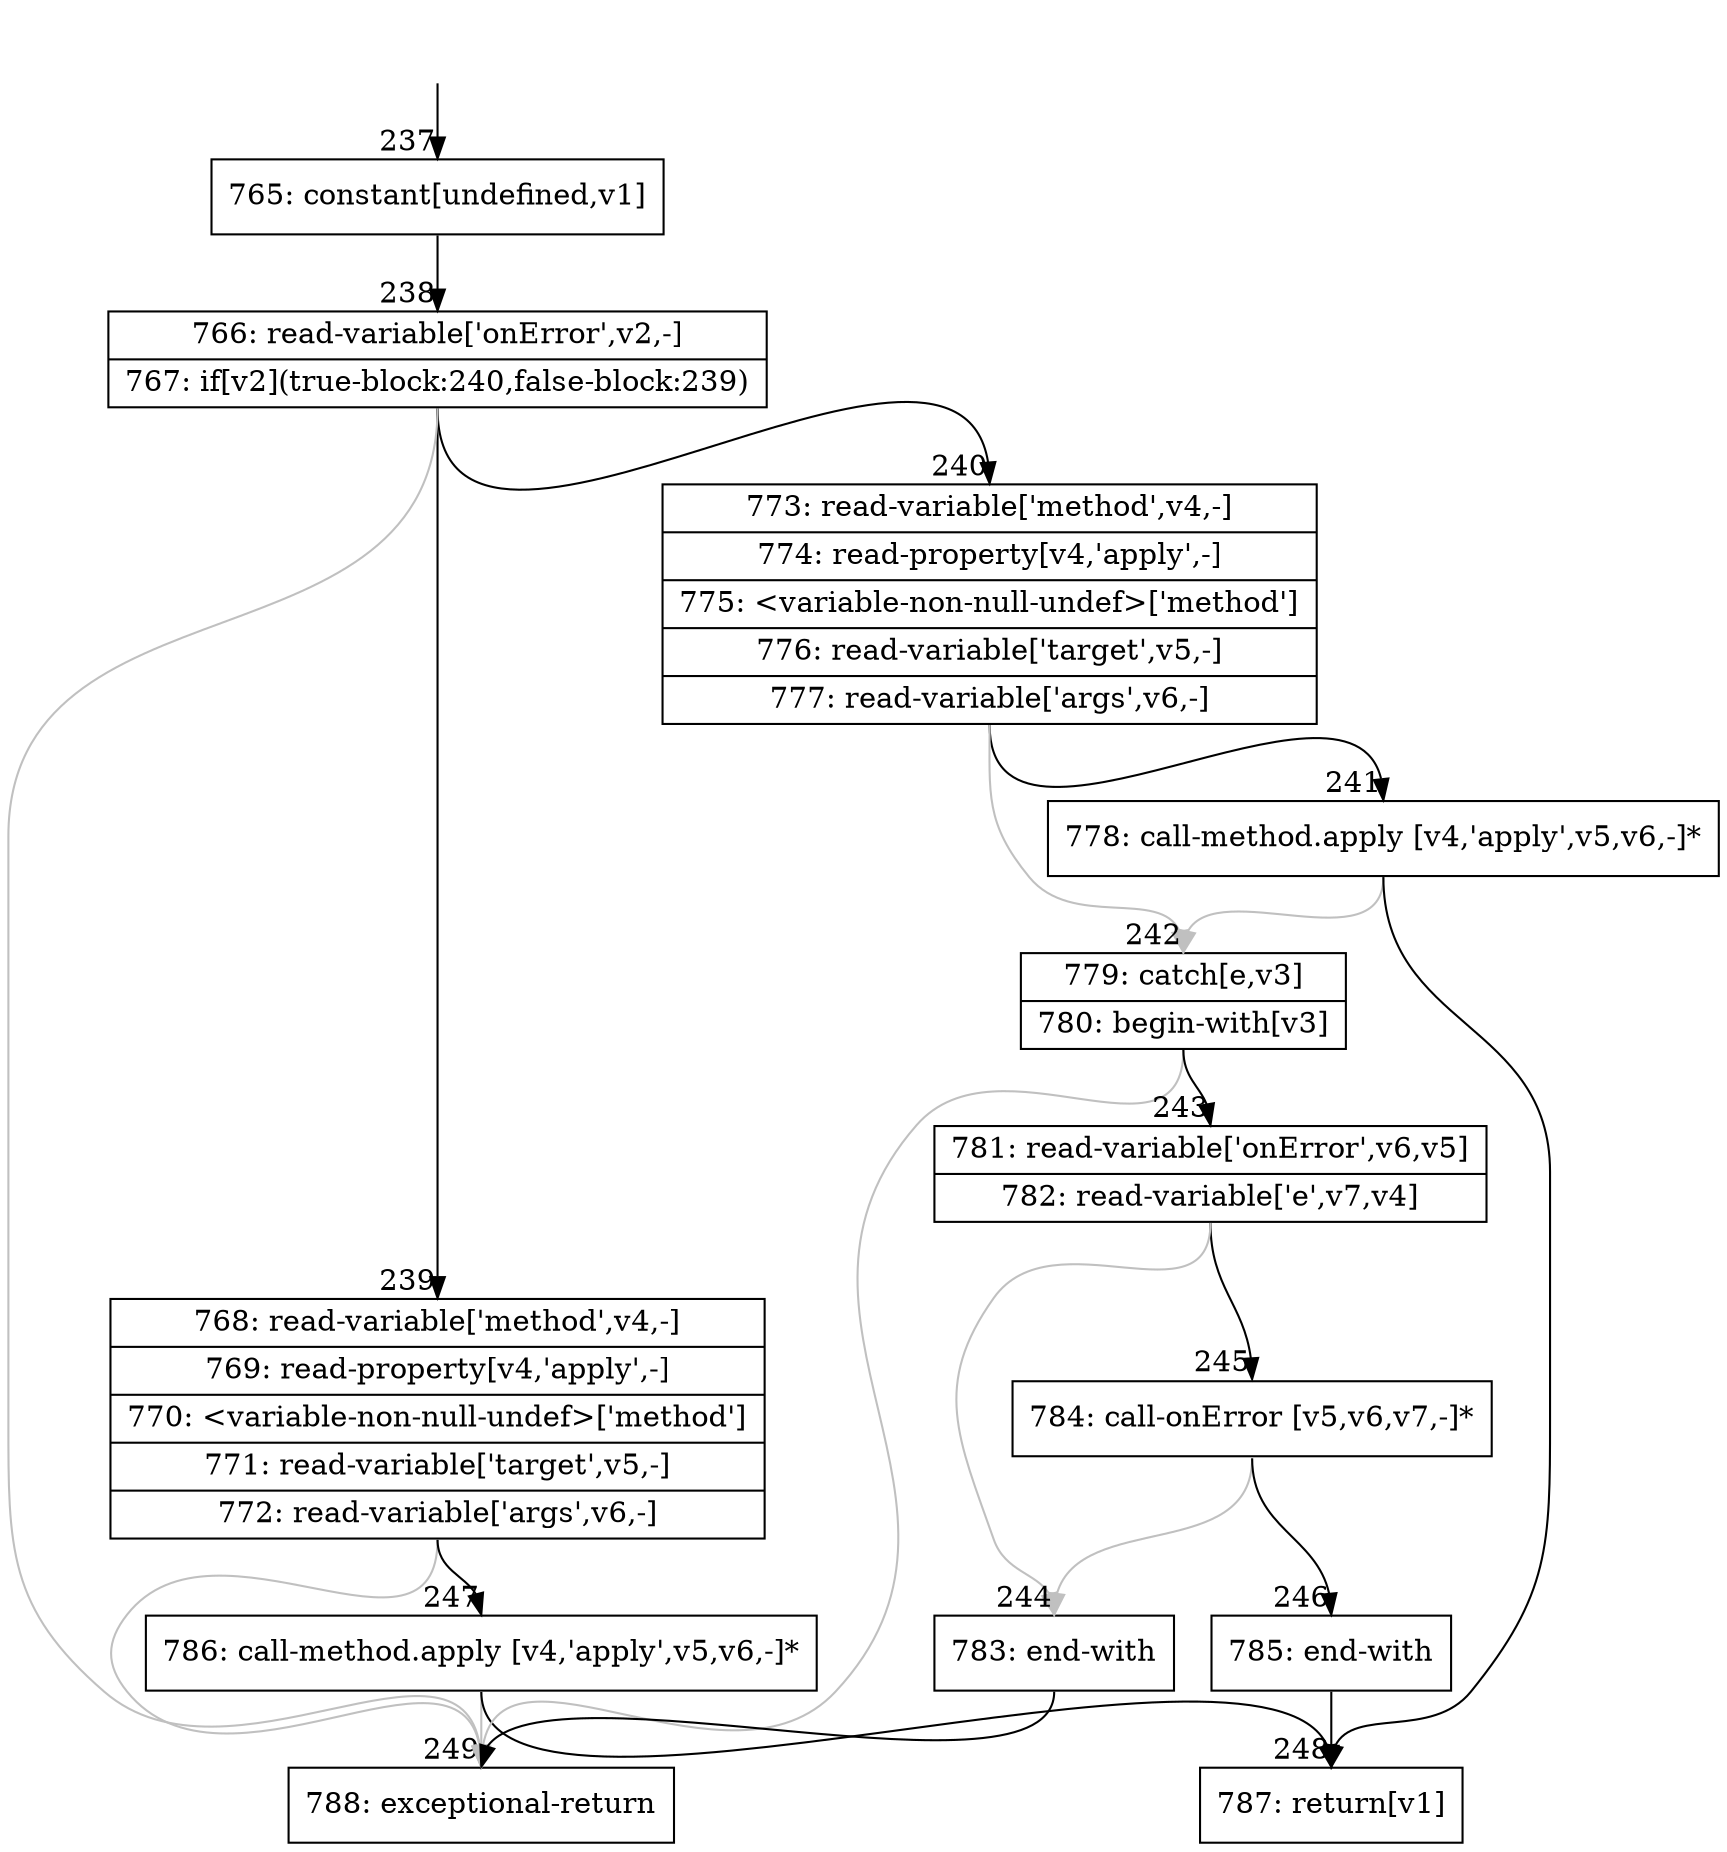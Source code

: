 digraph {
rankdir="TD"
BB_entry16[shape=none,label=""];
BB_entry16 -> BB237 [tailport=s, headport=n, headlabel="    237"]
BB237 [shape=record label="{765: constant[undefined,v1]}" ] 
BB237 -> BB238 [tailport=s, headport=n, headlabel="      238"]
BB238 [shape=record label="{766: read-variable['onError',v2,-]|767: if[v2](true-block:240,false-block:239)}" ] 
BB238 -> BB240 [tailport=s, headport=n, headlabel="      240"]
BB238 -> BB239 [tailport=s, headport=n, headlabel="      239"]
BB238 -> BB249 [tailport=s, headport=n, color=gray, headlabel="      249"]
BB239 [shape=record label="{768: read-variable['method',v4,-]|769: read-property[v4,'apply',-]|770: \<variable-non-null-undef\>['method']|771: read-variable['target',v5,-]|772: read-variable['args',v6,-]}" ] 
BB239 -> BB247 [tailport=s, headport=n, headlabel="      247"]
BB239 -> BB249 [tailport=s, headport=n, color=gray]
BB240 [shape=record label="{773: read-variable['method',v4,-]|774: read-property[v4,'apply',-]|775: \<variable-non-null-undef\>['method']|776: read-variable['target',v5,-]|777: read-variable['args',v6,-]}" ] 
BB240 -> BB241 [tailport=s, headport=n, headlabel="      241"]
BB240 -> BB242 [tailport=s, headport=n, color=gray, headlabel="      242"]
BB241 [shape=record label="{778: call-method.apply [v4,'apply',v5,v6,-]*}" ] 
BB241 -> BB248 [tailport=s, headport=n, headlabel="      248"]
BB241 -> BB242 [tailport=s, headport=n, color=gray]
BB242 [shape=record label="{779: catch[e,v3]|780: begin-with[v3]}" ] 
BB242 -> BB243 [tailport=s, headport=n, headlabel="      243"]
BB242 -> BB249 [tailport=s, headport=n, color=gray]
BB243 [shape=record label="{781: read-variable['onError',v6,v5]|782: read-variable['e',v7,v4]}" ] 
BB243 -> BB245 [tailport=s, headport=n, headlabel="      245"]
BB243 -> BB244 [tailport=s, headport=n, color=gray, headlabel="      244"]
BB244 [shape=record label="{783: end-with}" ] 
BB244 -> BB249 [tailport=s, headport=n]
BB245 [shape=record label="{784: call-onError [v5,v6,v7,-]*}" ] 
BB245 -> BB246 [tailport=s, headport=n, headlabel="      246"]
BB245 -> BB244 [tailport=s, headport=n, color=gray]
BB246 [shape=record label="{785: end-with}" ] 
BB246 -> BB248 [tailport=s, headport=n]
BB247 [shape=record label="{786: call-method.apply [v4,'apply',v5,v6,-]*}" ] 
BB247 -> BB248 [tailport=s, headport=n]
BB247 -> BB249 [tailport=s, headport=n, color=gray]
BB248 [shape=record label="{787: return[v1]}" ] 
BB249 [shape=record label="{788: exceptional-return}" ] 
//#$~ 353
}
